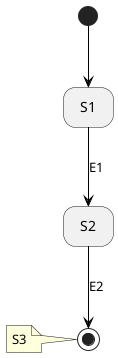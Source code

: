 @startuml
'https://plantuml.com/state-diagram

'hide description area for state without description
hide empty description

state S1
state S2
'S3 <<END>>
state S3 <<end>>
note left of S3 : S3


[*] -[#000000]-> S1
S1 -down[#000000]-> S2 : E1
S2 -down[#000000]-> S3 : E2

@enduml